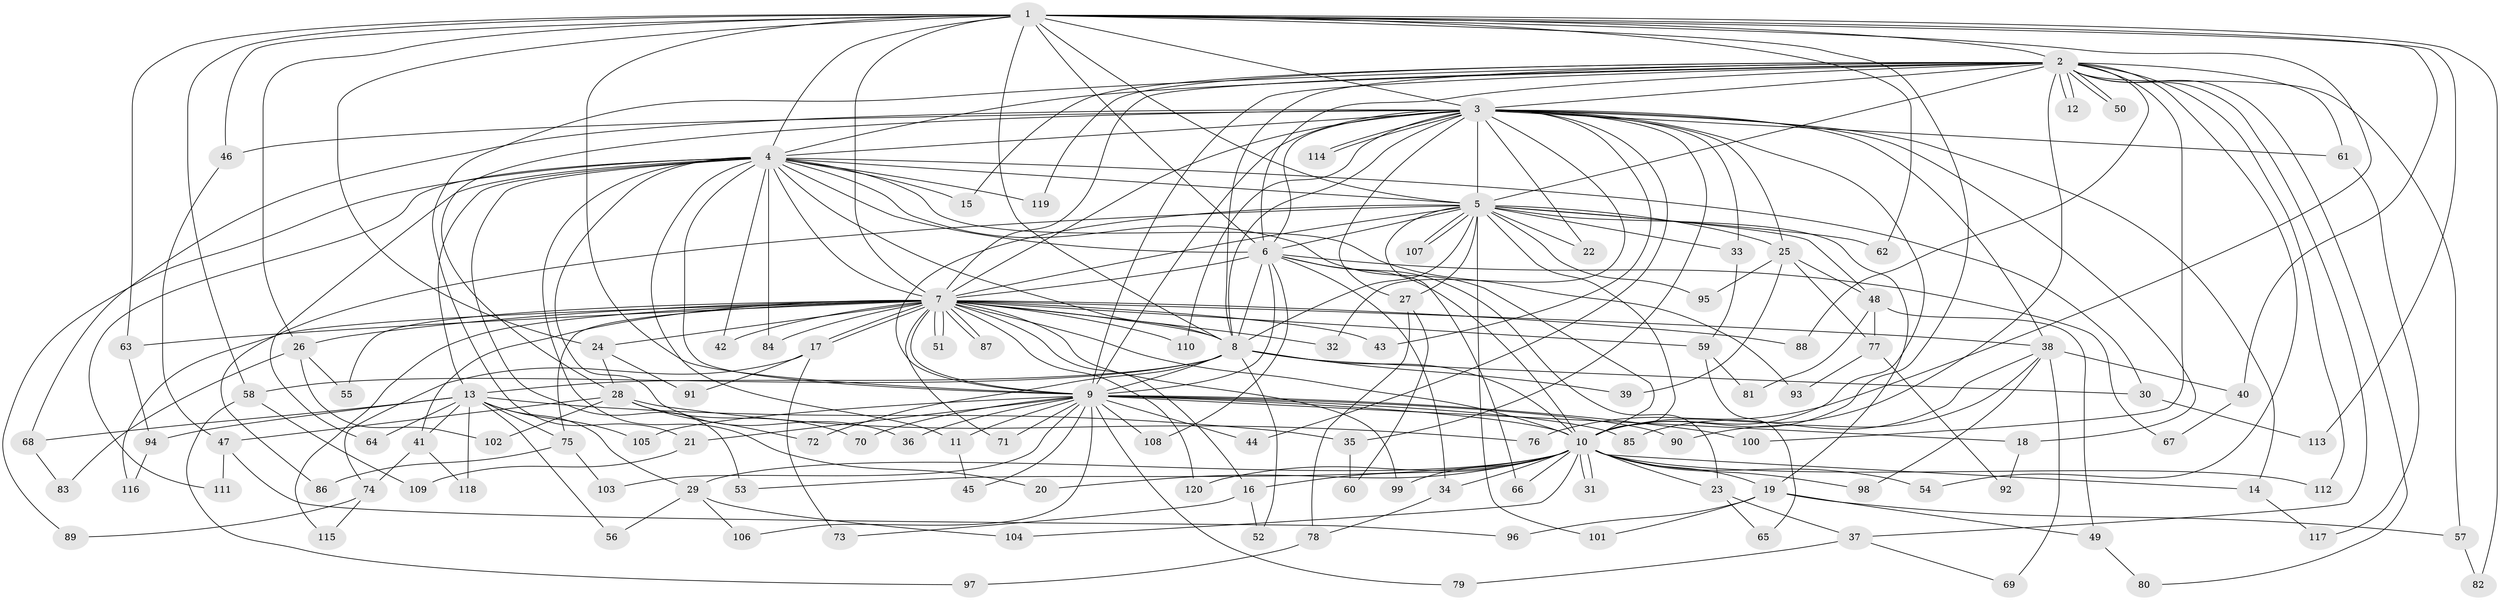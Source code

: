 // coarse degree distribution, {30: 0.010416666666666666, 20: 0.010416666666666666, 25: 0.010416666666666666, 19: 0.010416666666666666, 11: 0.020833333333333332, 31: 0.010416666666666666, 27: 0.010416666666666666, 21: 0.010416666666666666, 2: 0.5625, 3: 0.125, 4: 0.125, 5: 0.041666666666666664, 6: 0.020833333333333332, 7: 0.020833333333333332, 1: 0.010416666666666666}
// Generated by graph-tools (version 1.1) at 2025/41/03/06/25 10:41:31]
// undirected, 120 vertices, 265 edges
graph export_dot {
graph [start="1"]
  node [color=gray90,style=filled];
  1;
  2;
  3;
  4;
  5;
  6;
  7;
  8;
  9;
  10;
  11;
  12;
  13;
  14;
  15;
  16;
  17;
  18;
  19;
  20;
  21;
  22;
  23;
  24;
  25;
  26;
  27;
  28;
  29;
  30;
  31;
  32;
  33;
  34;
  35;
  36;
  37;
  38;
  39;
  40;
  41;
  42;
  43;
  44;
  45;
  46;
  47;
  48;
  49;
  50;
  51;
  52;
  53;
  54;
  55;
  56;
  57;
  58;
  59;
  60;
  61;
  62;
  63;
  64;
  65;
  66;
  67;
  68;
  69;
  70;
  71;
  72;
  73;
  74;
  75;
  76;
  77;
  78;
  79;
  80;
  81;
  82;
  83;
  84;
  85;
  86;
  87;
  88;
  89;
  90;
  91;
  92;
  93;
  94;
  95;
  96;
  97;
  98;
  99;
  100;
  101;
  102;
  103;
  104;
  105;
  106;
  107;
  108;
  109;
  110;
  111;
  112;
  113;
  114;
  115;
  116;
  117;
  118;
  119;
  120;
  1 -- 2;
  1 -- 3;
  1 -- 4;
  1 -- 5;
  1 -- 6;
  1 -- 7;
  1 -- 8;
  1 -- 9;
  1 -- 10;
  1 -- 24;
  1 -- 26;
  1 -- 40;
  1 -- 46;
  1 -- 58;
  1 -- 62;
  1 -- 63;
  1 -- 76;
  1 -- 82;
  1 -- 113;
  2 -- 3;
  2 -- 4;
  2 -- 5;
  2 -- 6;
  2 -- 7;
  2 -- 8;
  2 -- 9;
  2 -- 10;
  2 -- 12;
  2 -- 12;
  2 -- 15;
  2 -- 21;
  2 -- 37;
  2 -- 50;
  2 -- 50;
  2 -- 54;
  2 -- 57;
  2 -- 61;
  2 -- 80;
  2 -- 88;
  2 -- 100;
  2 -- 112;
  2 -- 119;
  3 -- 4;
  3 -- 5;
  3 -- 6;
  3 -- 7;
  3 -- 8;
  3 -- 9;
  3 -- 10;
  3 -- 14;
  3 -- 18;
  3 -- 22;
  3 -- 25;
  3 -- 27;
  3 -- 28;
  3 -- 32;
  3 -- 33;
  3 -- 35;
  3 -- 38;
  3 -- 43;
  3 -- 44;
  3 -- 46;
  3 -- 61;
  3 -- 68;
  3 -- 110;
  3 -- 114;
  3 -- 114;
  4 -- 5;
  4 -- 6;
  4 -- 7;
  4 -- 8;
  4 -- 9;
  4 -- 10;
  4 -- 11;
  4 -- 13;
  4 -- 15;
  4 -- 20;
  4 -- 30;
  4 -- 36;
  4 -- 42;
  4 -- 53;
  4 -- 64;
  4 -- 84;
  4 -- 89;
  4 -- 93;
  4 -- 111;
  4 -- 119;
  5 -- 6;
  5 -- 7;
  5 -- 8;
  5 -- 9;
  5 -- 10;
  5 -- 19;
  5 -- 22;
  5 -- 25;
  5 -- 27;
  5 -- 33;
  5 -- 48;
  5 -- 62;
  5 -- 66;
  5 -- 86;
  5 -- 95;
  5 -- 101;
  5 -- 107;
  5 -- 107;
  6 -- 7;
  6 -- 8;
  6 -- 9;
  6 -- 10;
  6 -- 23;
  6 -- 34;
  6 -- 67;
  6 -- 108;
  7 -- 8;
  7 -- 9;
  7 -- 10;
  7 -- 16;
  7 -- 17;
  7 -- 17;
  7 -- 24;
  7 -- 26;
  7 -- 32;
  7 -- 38;
  7 -- 41;
  7 -- 42;
  7 -- 43;
  7 -- 51;
  7 -- 51;
  7 -- 55;
  7 -- 59;
  7 -- 63;
  7 -- 71;
  7 -- 75;
  7 -- 84;
  7 -- 87;
  7 -- 87;
  7 -- 88;
  7 -- 99;
  7 -- 110;
  7 -- 115;
  7 -- 116;
  7 -- 120;
  8 -- 9;
  8 -- 10;
  8 -- 13;
  8 -- 30;
  8 -- 39;
  8 -- 52;
  8 -- 58;
  8 -- 72;
  9 -- 10;
  9 -- 11;
  9 -- 18;
  9 -- 21;
  9 -- 36;
  9 -- 44;
  9 -- 45;
  9 -- 70;
  9 -- 71;
  9 -- 79;
  9 -- 85;
  9 -- 90;
  9 -- 100;
  9 -- 103;
  9 -- 105;
  9 -- 106;
  9 -- 108;
  10 -- 14;
  10 -- 16;
  10 -- 19;
  10 -- 20;
  10 -- 23;
  10 -- 29;
  10 -- 31;
  10 -- 31;
  10 -- 34;
  10 -- 53;
  10 -- 54;
  10 -- 66;
  10 -- 98;
  10 -- 99;
  10 -- 104;
  10 -- 112;
  10 -- 120;
  11 -- 45;
  13 -- 29;
  13 -- 35;
  13 -- 41;
  13 -- 56;
  13 -- 64;
  13 -- 68;
  13 -- 75;
  13 -- 94;
  13 -- 105;
  13 -- 118;
  14 -- 117;
  16 -- 52;
  16 -- 73;
  17 -- 73;
  17 -- 74;
  17 -- 91;
  18 -- 92;
  19 -- 49;
  19 -- 57;
  19 -- 96;
  19 -- 101;
  21 -- 109;
  23 -- 37;
  23 -- 65;
  24 -- 28;
  24 -- 91;
  25 -- 39;
  25 -- 48;
  25 -- 77;
  25 -- 95;
  26 -- 55;
  26 -- 83;
  26 -- 102;
  27 -- 60;
  27 -- 78;
  28 -- 47;
  28 -- 70;
  28 -- 72;
  28 -- 76;
  28 -- 102;
  29 -- 56;
  29 -- 104;
  29 -- 106;
  30 -- 113;
  33 -- 59;
  34 -- 78;
  35 -- 60;
  37 -- 69;
  37 -- 79;
  38 -- 40;
  38 -- 69;
  38 -- 85;
  38 -- 90;
  38 -- 98;
  40 -- 67;
  41 -- 74;
  41 -- 118;
  46 -- 47;
  47 -- 96;
  47 -- 111;
  48 -- 49;
  48 -- 77;
  48 -- 81;
  49 -- 80;
  57 -- 82;
  58 -- 97;
  58 -- 109;
  59 -- 65;
  59 -- 81;
  61 -- 117;
  63 -- 94;
  68 -- 83;
  74 -- 89;
  74 -- 115;
  75 -- 86;
  75 -- 103;
  77 -- 92;
  77 -- 93;
  78 -- 97;
  94 -- 116;
}
